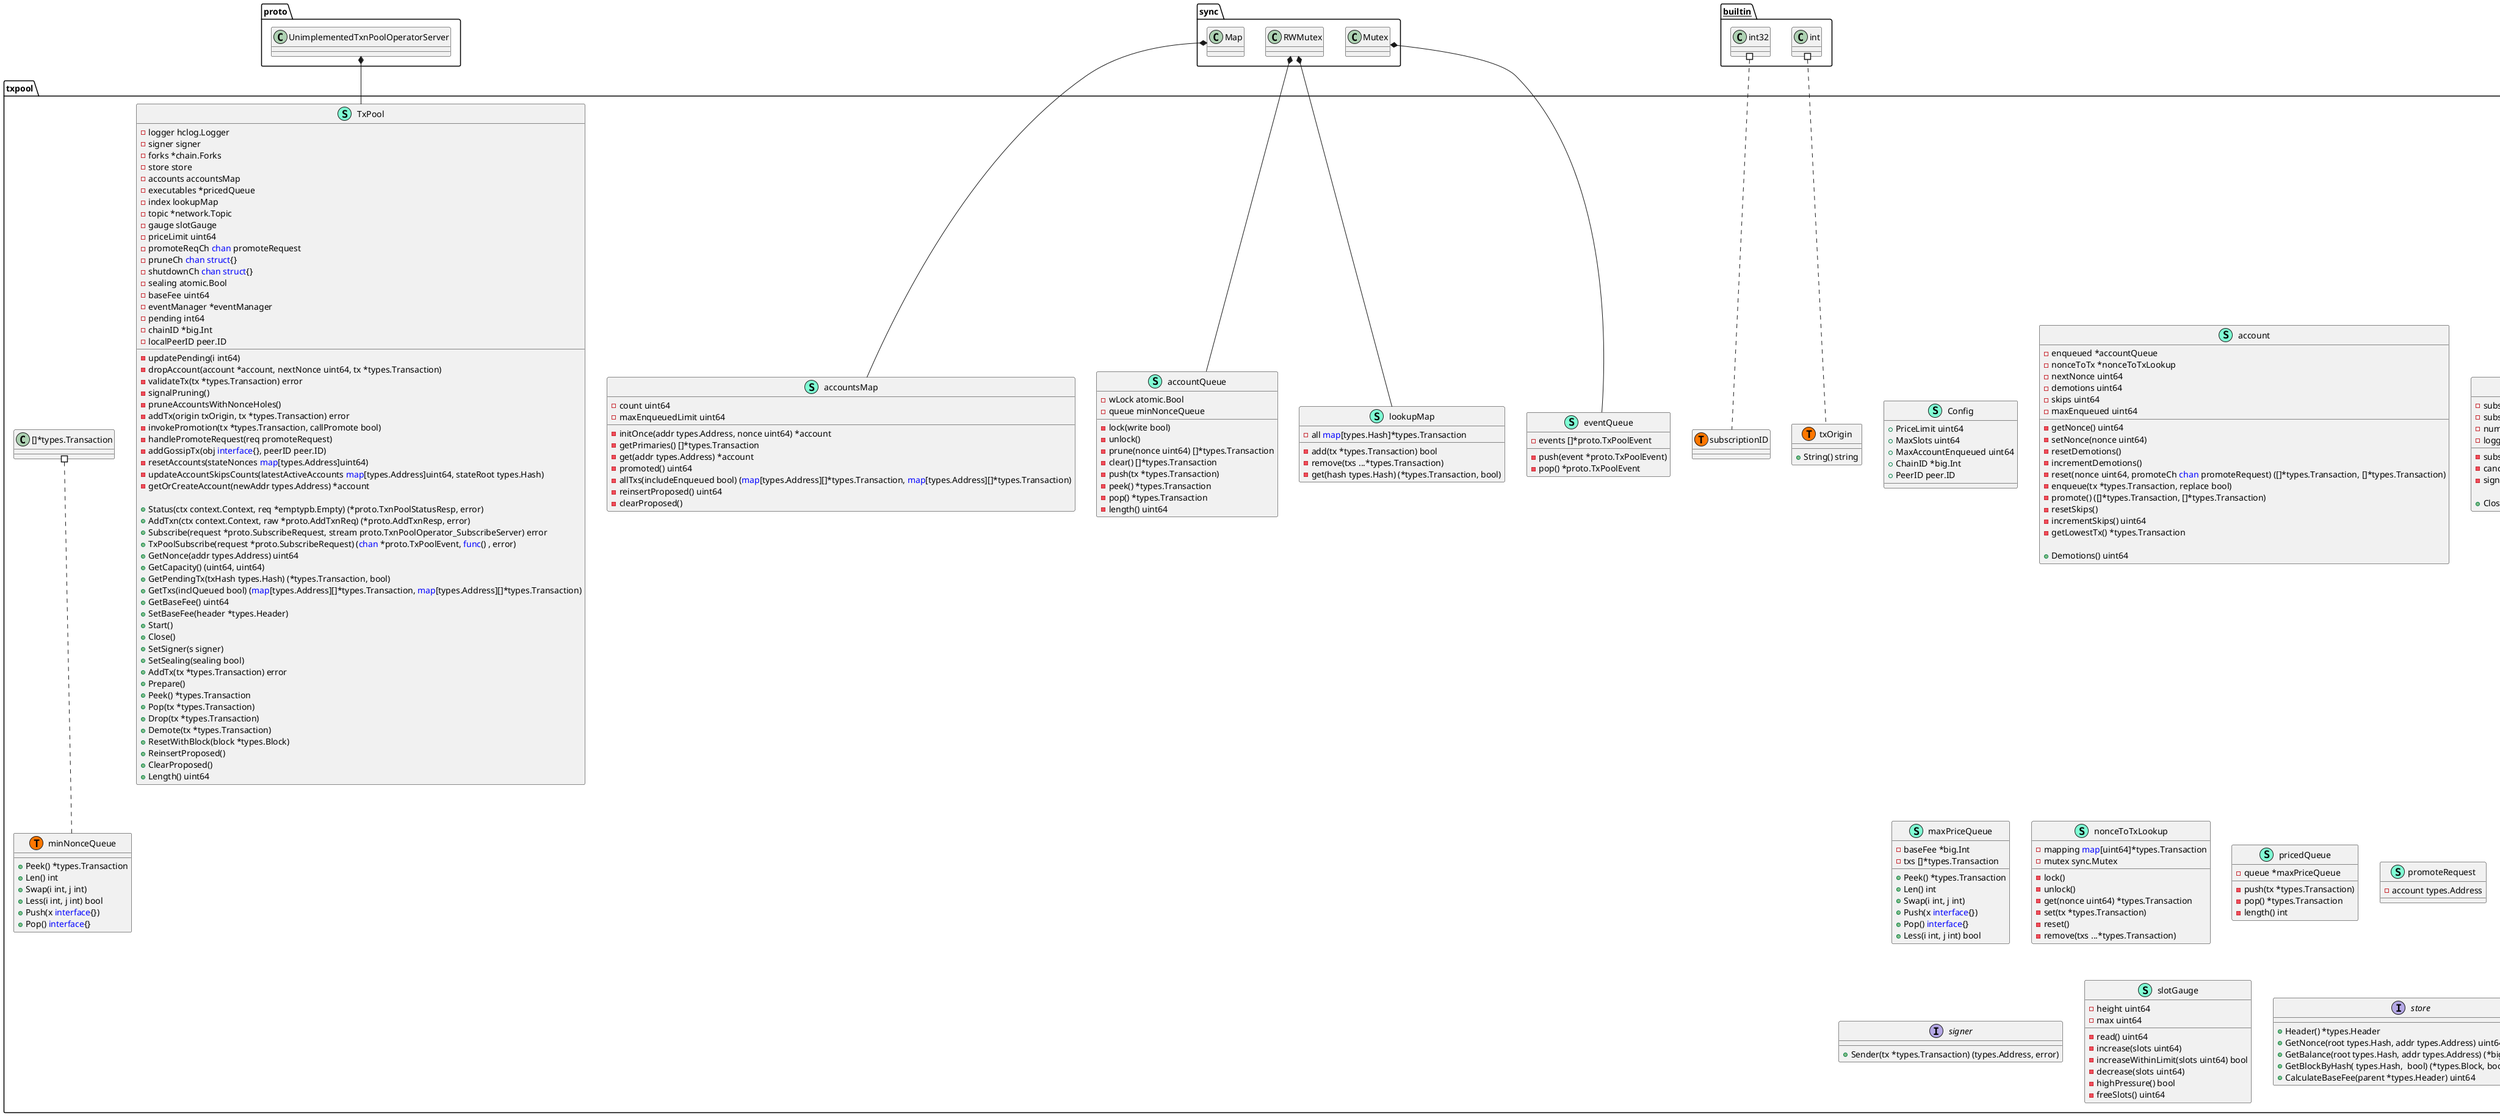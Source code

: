 @startuml
namespace txpool {
    class Config << (S,Aquamarine) >> {
        + PriceLimit uint64
        + MaxSlots uint64
        + MaxAccountEnqueued uint64
        + ChainID *big.Int
        + PeerID peer.ID

    }
    class TxPool << (S,Aquamarine) >> {
        - logger hclog.Logger
        - signer signer
        - forks *chain.Forks
        - store store
        - accounts accountsMap
        - executables *pricedQueue
        - index lookupMap
        - topic *network.Topic
        - gauge slotGauge
        - priceLimit uint64
        - promoteReqCh <font color=blue>chan</font> promoteRequest
        - pruneCh <font color=blue>chan</font> <font color=blue>struct</font>{}
        - shutdownCh <font color=blue>chan</font> <font color=blue>struct</font>{}
        - sealing atomic.Bool
        - baseFee uint64
        - eventManager *eventManager
        - pending int64
        - chainID *big.Int
        - localPeerID peer.ID

        - updatePending(i int64) 
        - dropAccount(account *account, nextNonce uint64, tx *types.Transaction) 
        - validateTx(tx *types.Transaction) error
        - signalPruning() 
        - pruneAccountsWithNonceHoles() 
        - addTx(origin txOrigin, tx *types.Transaction) error
        - invokePromotion(tx *types.Transaction, callPromote bool) 
        - handlePromoteRequest(req promoteRequest) 
        - addGossipTx(obj <font color=blue>interface</font>{}, peerID peer.ID) 
        - resetAccounts(stateNonces <font color=blue>map</font>[types.Address]uint64) 
        - updateAccountSkipsCounts(latestActiveAccounts <font color=blue>map</font>[types.Address]uint64, stateRoot types.Hash) 
        - getOrCreateAccount(newAddr types.Address) *account

        + Status(ctx context.Context, req *emptypb.Empty) (*proto.TxnPoolStatusResp, error)
        + AddTxn(ctx context.Context, raw *proto.AddTxnReq) (*proto.AddTxnResp, error)
        + Subscribe(request *proto.SubscribeRequest, stream proto.TxnPoolOperator_SubscribeServer) error
        + TxPoolSubscribe(request *proto.SubscribeRequest) (<font color=blue>chan</font> *proto.TxPoolEvent, <font color=blue>func</font>() , error)
        + GetNonce(addr types.Address) uint64
        + GetCapacity() (uint64, uint64)
        + GetPendingTx(txHash types.Hash) (*types.Transaction, bool)
        + GetTxs(inclQueued bool) (<font color=blue>map</font>[types.Address][]*types.Transaction, <font color=blue>map</font>[types.Address][]*types.Transaction)
        + GetBaseFee() uint64
        + SetBaseFee(header *types.Header) 
        + Start() 
        + Close() 
        + SetSigner(s signer) 
        + SetSealing(sealing bool) 
        + AddTx(tx *types.Transaction) error
        + Prepare() 
        + Peek() *types.Transaction
        + Pop(tx *types.Transaction) 
        + Drop(tx *types.Transaction) 
        + Demote(tx *types.Transaction) 
        + ResetWithBlock(block *types.Block) 
        + ReinsertProposed() 
        + ClearProposed() 
        + Length() uint64

    }
    class account << (S,Aquamarine) >> {
        - enqueued *accountQueue
        - nonceToTx *nonceToTxLookup
        - nextNonce uint64
        - demotions uint64
        - skips uint64
        - maxEnqueued uint64

        - getNonce() uint64
        - setNonce(nonce uint64) 
        - resetDemotions() 
        - incrementDemotions() 
        - reset(nonce uint64, promoteCh <font color=blue>chan</font> promoteRequest) ([]*types.Transaction, []*types.Transaction)
        - enqueue(tx *types.Transaction, replace bool) 
        - promote() ([]*types.Transaction, []*types.Transaction)
        - resetSkips() 
        - incrementSkips() uint64
        - getLowestTx() *types.Transaction

        + Demotions() uint64

    }
    class accountQueue << (S,Aquamarine) >> {
        - wLock atomic.Bool
        - queue minNonceQueue

        - lock(write bool) 
        - unlock() 
        - prune(nonce uint64) []*types.Transaction
        - clear() []*types.Transaction
        - push(tx *types.Transaction) 
        - peek() *types.Transaction
        - pop() *types.Transaction
        - length() uint64

    }
    class accountsMap << (S,Aquamarine) >> {
        - count uint64
        - maxEnqueuedLimit uint64

        - initOnce(addr types.Address, nonce uint64) *account
        - getPrimaries() []*types.Transaction
        - get(addr types.Address) *account
        - promoted() uint64
        - allTxs(includeEnqueued bool) (<font color=blue>map</font>[types.Address][]*types.Transaction, <font color=blue>map</font>[types.Address][]*types.Transaction)
        - reinsertProposed() uint64
        - clearProposed() 

    }
    class eventManager << (S,Aquamarine) >> {
        - subscriptions <font color=blue>map</font>[subscriptionID]*eventSubscription
        - subscriptionsLock sync.RWMutex
        - numSubscriptions int64
        - logger hclog.Logger

        - subscribe(eventTypes []proto.EventType) *subscribeResult
        - cancelSubscription(id subscriptionID) 
        - signalEvent(eventType proto.EventType, txHashes ...types.Hash) 

        + Close() 

    }
    class eventQueue << (S,Aquamarine) >> {
        - events []*proto.TxPoolEvent

        - push(event *proto.TxPoolEvent) 
        - pop() *proto.TxPoolEvent

    }
    class eventSubscription << (S,Aquamarine) >> {
        - eventTypes []proto.EventType
        - outputCh <font color=blue>chan</font> *proto.TxPoolEvent
        - doneCh <font color=blue>chan</font> <font color=blue>struct</font>{}
        - notifyCh <font color=blue>chan</font> <font color=blue>struct</font>{}
        - eventStore *eventQueue

        - eventSupported(eventType proto.EventType) bool
        - close() 
        - runLoop() 
        - pushEvent(event *proto.TxPoolEvent) 

    }
    class lookupMap << (S,Aquamarine) >> {
        - all <font color=blue>map</font>[types.Hash]*types.Transaction

        - add(tx *types.Transaction) bool
        - remove(txs ...*types.Transaction) 
        - get(hash types.Hash) (*types.Transaction, bool)

    }
    class maxPriceQueue << (S,Aquamarine) >> {
        - baseFee *big.Int
        - txs []*types.Transaction

        + Peek() *types.Transaction
        + Len() int
        + Swap(i int, j int) 
        + Push(x <font color=blue>interface</font>{}) 
        + Pop() <font color=blue>interface</font>{}
        + Less(i int, j int) bool

    }
    class minNonceQueue << (S,Aquamarine) >> {
        + Peek() *types.Transaction
        + Len() int
        + Swap(i int, j int) 
        + Less(i int, j int) bool
        + Push(x <font color=blue>interface</font>{}) 
        + Pop() <font color=blue>interface</font>{}

    }
    class nonceToTxLookup << (S,Aquamarine) >> {
        - mapping <font color=blue>map</font>[uint64]*types.Transaction
        - mutex sync.Mutex

        - lock() 
        - unlock() 
        - get(nonce uint64) *types.Transaction
        - set(tx *types.Transaction) 
        - reset() 
        - remove(txs ...*types.Transaction) 

    }
    class pricedQueue << (S,Aquamarine) >> {
        - queue *maxPriceQueue

        - push(tx *types.Transaction) 
        - pop() *types.Transaction
        - length() int

    }
    class promoteRequest << (S,Aquamarine) >> {
        - account types.Address

    }
    interface signer  {
        + Sender(tx *types.Transaction) (types.Address, error)

    }
    class slotGauge << (S,Aquamarine) >> {
        - height uint64
        - max uint64

        - read() uint64
        - increase(slots uint64) 
        - increaseWithinLimit(slots uint64) bool
        - decrease(slots uint64) 
        - highPressure() bool
        - freeSlots() uint64

    }
    interface store  {
        + Header() *types.Header
        + GetNonce(root types.Hash, addr types.Address) uint64
        + GetBalance(root types.Hash, addr types.Address) (*big.Int, error)
        + GetBlockByHash( types.Hash,  bool) (*types.Block, bool)
        + CalculateBaseFee(parent *types.Header) uint64

    }
    class subscribeResult << (S,Aquamarine) >> {
        - subscriptionID subscriptionID
        - subscriptionChannel <font color=blue>chan</font> *proto.TxPoolEvent

    }
    class txOrigin << (S,Aquamarine) >> {
        + String() string

    }
    class txpool.minNonceQueue << (T, #FF7700) >>  {
    }
    class txpool.subscriptionID << (T, #FF7700) >>  {
    }
    class txpool.txOrigin << (T, #FF7700) >>  {
    }
    class "[]*types.Transaction" as typesTransaction {
        'This class was created so that we can correctly have an alias pointing to this name. Since it contains dots that can break namespaces
    }
}
"proto.UnimplementedTxnPoolOperatorServer" *-- "txpool.TxPool"
"sync.RWMutex" *-- "txpool.accountQueue"
"sync.Map" *-- "txpool.accountsMap"
"sync.Mutex" *-- "txpool.eventQueue"
"sync.RWMutex" *-- "txpool.lookupMap"


"__builtin__.int" #.. "txpool.txOrigin"
"__builtin__.int32" #.. "txpool.subscriptionID"
"txpool.typesTransaction" #.. "txpool.minNonceQueue"
@enduml
